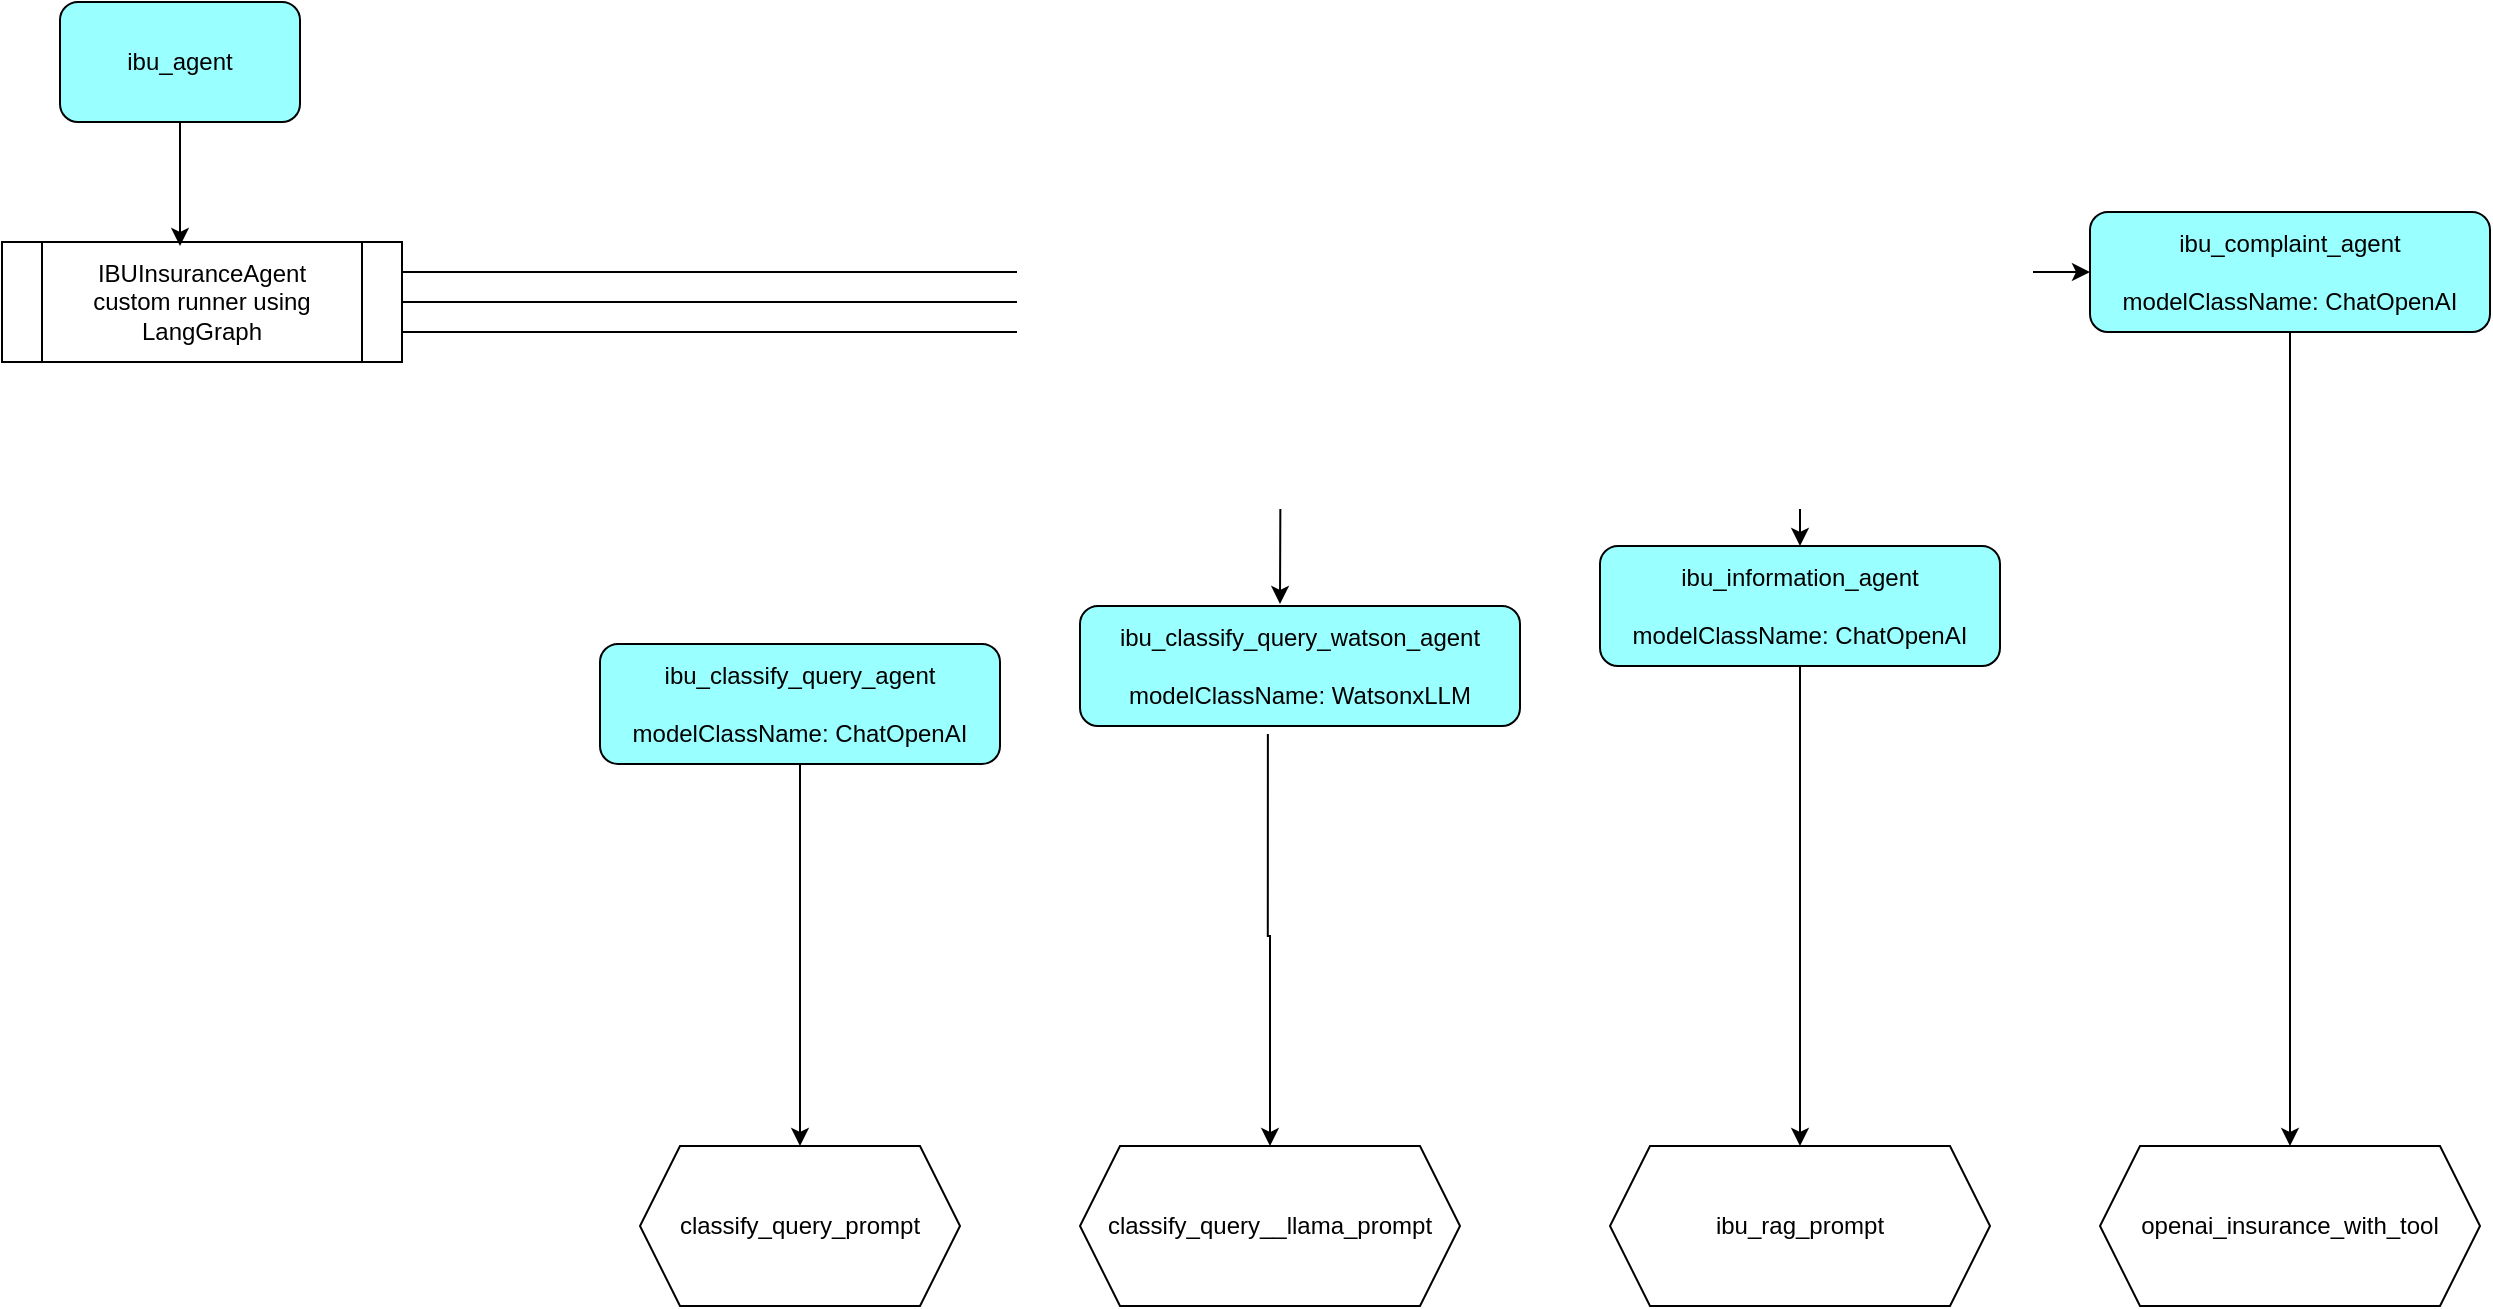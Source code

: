 <mxfile version="23.1.5" type="device">
  <diagram name="Page-1" id="kX7B9XflJJ3PWgTnbrMg">
    <mxGraphModel dx="1306" dy="947" grid="1" gridSize="10" guides="1" tooltips="1" connect="1" arrows="1" fold="1" page="1" pageScale="1" pageWidth="1654" pageHeight="1169" math="0" shadow="0">
      <root>
        <mxCell id="0" />
        <mxCell id="1" parent="0" />
        <mxCell id="dKYDBMG_nAFKm0yyiH1S-20" style="edgeStyle=orthogonalEdgeStyle;rounded=0;orthogonalLoop=1;jettySize=auto;html=1;exitX=1;exitY=0.25;exitDx=0;exitDy=0;entryX=0;entryY=0.5;entryDx=0;entryDy=0;fillColor=#99FFFF;" edge="1" parent="1" source="dKYDBMG_nAFKm0yyiH1S-2" target="dKYDBMG_nAFKm0yyiH1S-18">
          <mxGeometry relative="1" as="geometry" />
        </mxCell>
        <mxCell id="dKYDBMG_nAFKm0yyiH1S-21" style="edgeStyle=orthogonalEdgeStyle;rounded=0;orthogonalLoop=1;jettySize=auto;html=1;exitX=1;exitY=0.5;exitDx=0;exitDy=0;fillColor=#99FFFF;" edge="1" parent="1" source="dKYDBMG_nAFKm0yyiH1S-2" target="dKYDBMG_nAFKm0yyiH1S-13">
          <mxGeometry relative="1" as="geometry" />
        </mxCell>
        <mxCell id="dKYDBMG_nAFKm0yyiH1S-22" style="edgeStyle=orthogonalEdgeStyle;rounded=0;orthogonalLoop=1;jettySize=auto;html=1;fillColor=#99FFFF;exitX=1;exitY=0.75;exitDx=0;exitDy=0;" edge="1" parent="1" source="dKYDBMG_nAFKm0yyiH1S-2">
          <mxGeometry relative="1" as="geometry">
            <mxPoint x="260" y="150" as="sourcePoint" />
            <mxPoint x="750" y="340" as="targetPoint" />
          </mxGeometry>
        </mxCell>
        <mxCell id="dKYDBMG_nAFKm0yyiH1S-1" value="ibu_agent" style="rounded=1;whiteSpace=wrap;html=1;fillColor=#99FFFF;" vertex="1" parent="1">
          <mxGeometry x="140" y="39" width="120" height="60" as="geometry" />
        </mxCell>
        <mxCell id="dKYDBMG_nAFKm0yyiH1S-2" value="IBUInsuranceAgent&lt;br&gt;custom runner using LangGraph" style="shape=process;whiteSpace=wrap;html=1;backgroundOutline=1;" vertex="1" parent="1">
          <mxGeometry x="111" y="159" width="200" height="60" as="geometry" />
        </mxCell>
        <mxCell id="dKYDBMG_nAFKm0yyiH1S-12" style="edgeStyle=orthogonalEdgeStyle;rounded=0;orthogonalLoop=1;jettySize=auto;html=1;exitX=0.5;exitY=1;exitDx=0;exitDy=0;entryX=0.5;entryY=0;entryDx=0;entryDy=0;" edge="1" parent="1" source="dKYDBMG_nAFKm0yyiH1S-4" target="dKYDBMG_nAFKm0yyiH1S-9">
          <mxGeometry relative="1" as="geometry" />
        </mxCell>
        <mxCell id="dKYDBMG_nAFKm0yyiH1S-4" value="ibu_classify_query_agent&lt;br&gt;&lt;br&gt;modelClassName: ChatOpenAI" style="rounded=1;whiteSpace=wrap;html=1;fillColor=#99FFFF;" vertex="1" parent="1">
          <mxGeometry x="410" y="360" width="200" height="60" as="geometry" />
        </mxCell>
        <mxCell id="dKYDBMG_nAFKm0yyiH1S-5" style="edgeStyle=orthogonalEdgeStyle;rounded=0;orthogonalLoop=1;jettySize=auto;html=1;entryX=0.445;entryY=0.033;entryDx=0;entryDy=0;entryPerimeter=0;fillColor=#99FFFF;" edge="1" parent="1" source="dKYDBMG_nAFKm0yyiH1S-1" target="dKYDBMG_nAFKm0yyiH1S-2">
          <mxGeometry relative="1" as="geometry" />
        </mxCell>
        <mxCell id="dKYDBMG_nAFKm0yyiH1S-11" style="edgeStyle=orthogonalEdgeStyle;rounded=0;orthogonalLoop=1;jettySize=auto;html=1;exitX=0.427;exitY=1.067;exitDx=0;exitDy=0;entryX=0.5;entryY=0;entryDx=0;entryDy=0;exitPerimeter=0;" edge="1" parent="1" source="dKYDBMG_nAFKm0yyiH1S-7" target="dKYDBMG_nAFKm0yyiH1S-10">
          <mxGeometry relative="1" as="geometry" />
        </mxCell>
        <mxCell id="dKYDBMG_nAFKm0yyiH1S-7" value="ibu_classify_query_watson_agent&lt;br&gt;&lt;br&gt;modelClassName: WatsonxLLM" style="rounded=1;whiteSpace=wrap;html=1;fillColor=#99FFFF;" vertex="1" parent="1">
          <mxGeometry x="650" y="341" width="220" height="60" as="geometry" />
        </mxCell>
        <mxCell id="dKYDBMG_nAFKm0yyiH1S-9" value="classify_query_prompt" style="shape=hexagon;perimeter=hexagonPerimeter2;whiteSpace=wrap;html=1;fixedSize=1;" vertex="1" parent="1">
          <mxGeometry x="430" y="611" width="160" height="80" as="geometry" />
        </mxCell>
        <mxCell id="dKYDBMG_nAFKm0yyiH1S-10" value="classify_query__llama_prompt" style="shape=hexagon;perimeter=hexagonPerimeter2;whiteSpace=wrap;html=1;fixedSize=1;" vertex="1" parent="1">
          <mxGeometry x="650" y="611" width="190" height="80" as="geometry" />
        </mxCell>
        <mxCell id="dKYDBMG_nAFKm0yyiH1S-15" style="edgeStyle=orthogonalEdgeStyle;rounded=0;orthogonalLoop=1;jettySize=auto;html=1;exitX=0.5;exitY=1;exitDx=0;exitDy=0;entryX=0.5;entryY=0;entryDx=0;entryDy=0;" edge="1" parent="1" source="dKYDBMG_nAFKm0yyiH1S-13" target="dKYDBMG_nAFKm0yyiH1S-14">
          <mxGeometry relative="1" as="geometry" />
        </mxCell>
        <mxCell id="dKYDBMG_nAFKm0yyiH1S-13" value="ibu_information_agent&lt;br&gt;&lt;br&gt;modelClassName: ChatOpenAI" style="rounded=1;whiteSpace=wrap;html=1;fillColor=#99FFFF;" vertex="1" parent="1">
          <mxGeometry x="910" y="311" width="200" height="60" as="geometry" />
        </mxCell>
        <mxCell id="dKYDBMG_nAFKm0yyiH1S-14" value="ibu_rag_prompt" style="shape=hexagon;perimeter=hexagonPerimeter2;whiteSpace=wrap;html=1;fixedSize=1;" vertex="1" parent="1">
          <mxGeometry x="915" y="611" width="190" height="80" as="geometry" />
        </mxCell>
        <mxCell id="dKYDBMG_nAFKm0yyiH1S-17" value="openai_insurance_with_tool" style="shape=hexagon;perimeter=hexagonPerimeter2;whiteSpace=wrap;html=1;fixedSize=1;" vertex="1" parent="1">
          <mxGeometry x="1160" y="611" width="190" height="80" as="geometry" />
        </mxCell>
        <mxCell id="dKYDBMG_nAFKm0yyiH1S-19" style="edgeStyle=orthogonalEdgeStyle;rounded=0;orthogonalLoop=1;jettySize=auto;html=1;exitX=0.5;exitY=1;exitDx=0;exitDy=0;entryX=0.5;entryY=0;entryDx=0;entryDy=0;" edge="1" parent="1" source="dKYDBMG_nAFKm0yyiH1S-18" target="dKYDBMG_nAFKm0yyiH1S-17">
          <mxGeometry relative="1" as="geometry" />
        </mxCell>
        <mxCell id="dKYDBMG_nAFKm0yyiH1S-18" value="ibu_complaint_agent&lt;br&gt;&lt;br&gt;modelClassName: ChatOpenAI" style="rounded=1;whiteSpace=wrap;html=1;fillColor=#99FFFF;" vertex="1" parent="1">
          <mxGeometry x="1155" y="144" width="200" height="60" as="geometry" />
        </mxCell>
      </root>
    </mxGraphModel>
  </diagram>
</mxfile>
